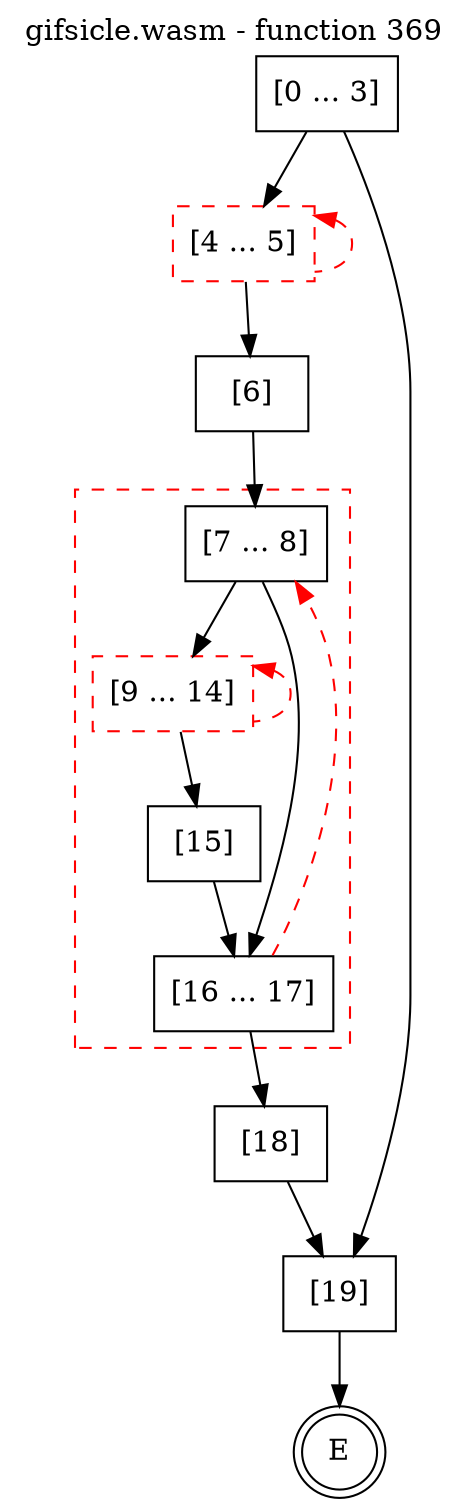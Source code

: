 digraph finite_state_machine {
    label = "gifsicle.wasm - function 369"
    labelloc =  t
    labelfontsize = 16
    labelfontcolor = black
    labelfontname = "Helvetica"
    node [shape = doublecircle]; E ;
    node [shape = box];
    node [shape=box, color=black, style=solid] 0[label="[0 ... 3]"]
    node [shape=box, color=red, style=dashed] 4[label="[4 ... 5]"]
    node [shape=box, color=black, style=solid] 6[label="[6]"]
    subgraph cluster_7{
    label = "";
    style = dashed color = red;
    node [shape=box, color=black, style=solid] 7[label="[7 ... 8]"]
    node [shape=box, color=red, style=dashed] 9[label="[9 ... 14]"]
    node [shape=box, color=black, style=solid] 15[label="[15]"]
    node [shape=box, color=black, style=solid] 16[label="[16 ... 17]"]
    }
    node [shape=box, color=black, style=solid] 18[label="[18]"]
    node [shape=box, color=black, style=solid] 19[label="[19]"]
    0 -> 4;
    0 -> 19;
    4 -> 6;
    4 -> 4[style="dashed" color="red" dir=back];
    6 -> 7;
    7 -> 9;
    7 -> 16;
    9 -> 15;
    9 -> 9[style="dashed" color="red" dir=back];
    15 -> 16;
    16 -> 7[style="dashed" color="red"];
    16 -> 18;
    18 -> 19;
    19 -> E;
}

